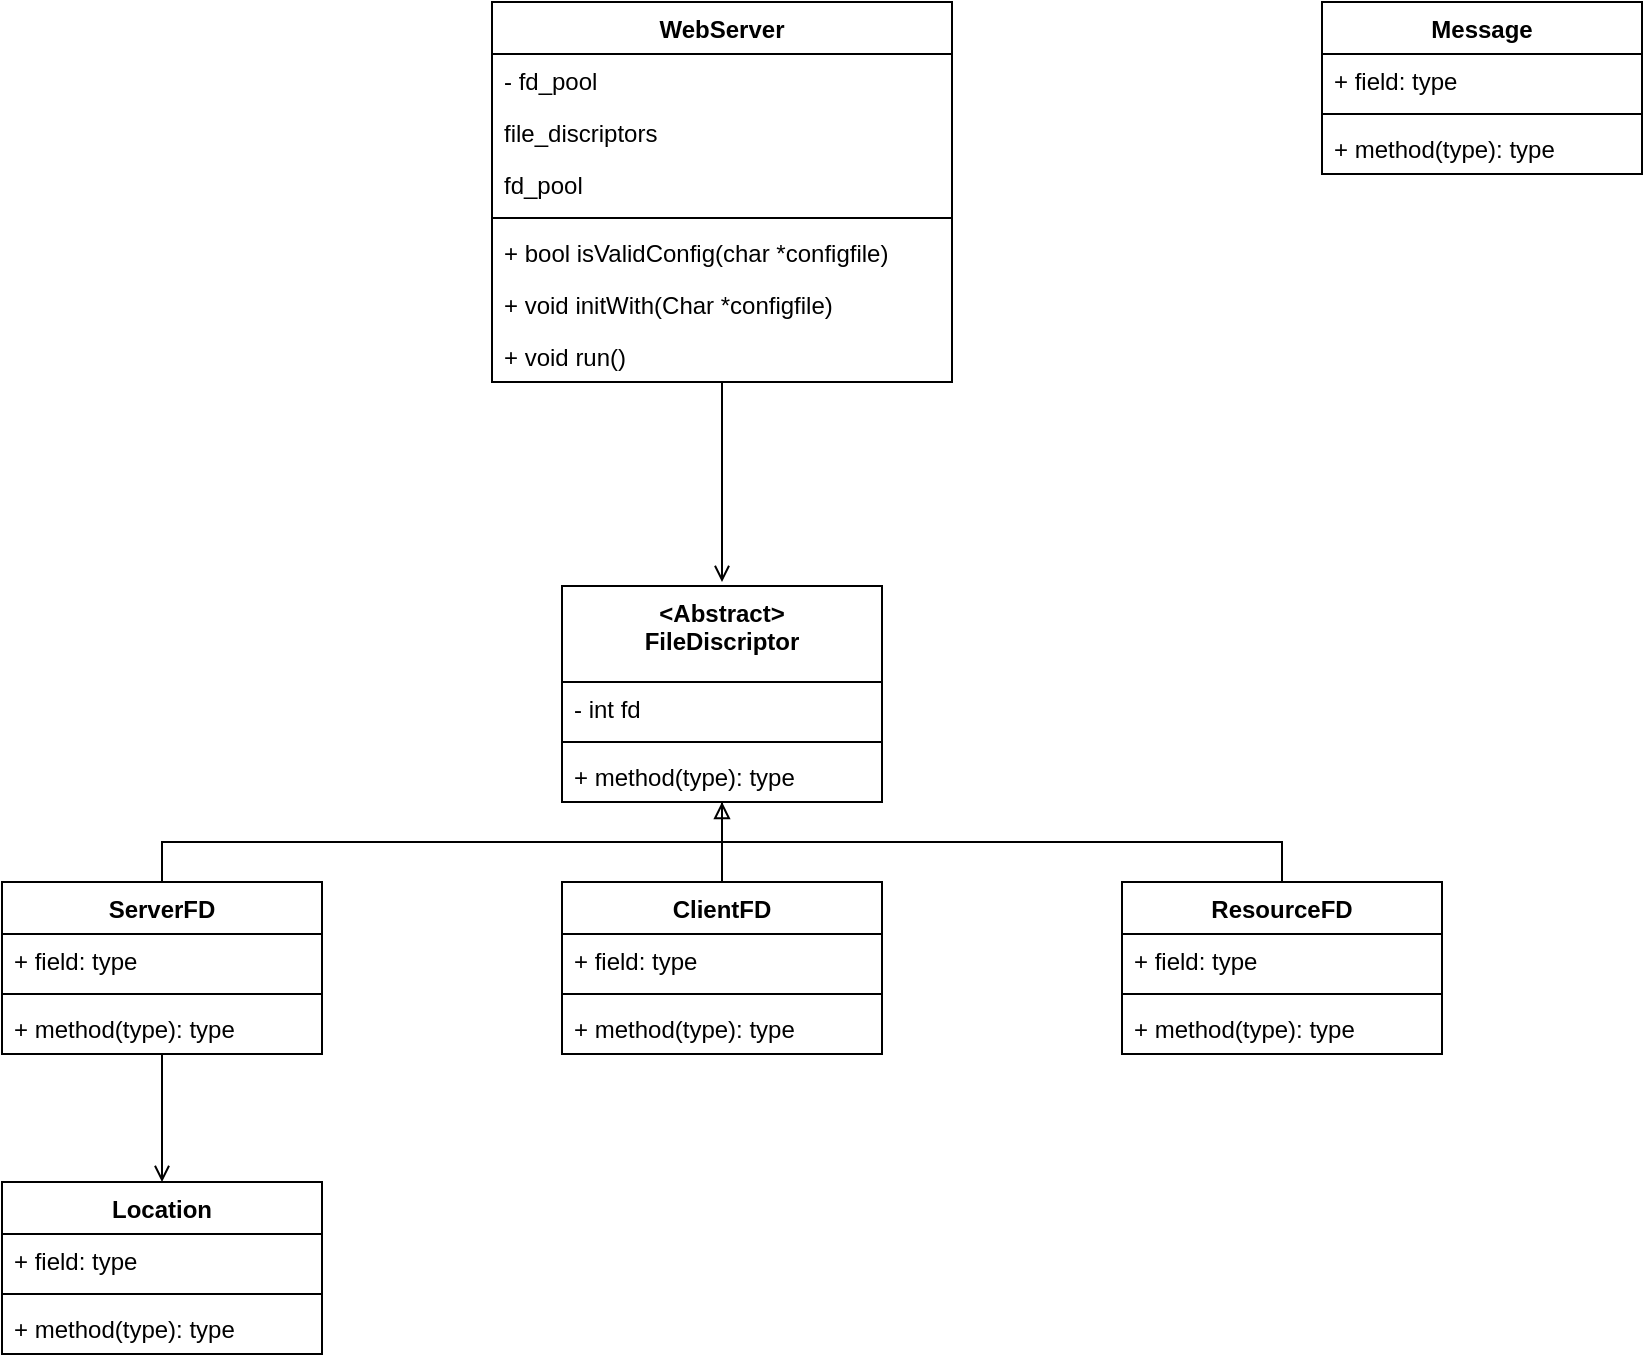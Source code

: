 <mxfile>
    <diagram id="C5RBs43oDa-KdzZeNtuy" name="Page-1">
        <mxGraphModel dx="1050" dy="1056" grid="1" gridSize="10" guides="1" tooltips="1" connect="1" arrows="1" fold="1" page="1" pageScale="1" pageWidth="827" pageHeight="1169" math="0" shadow="0">
            <root>
                <mxCell id="WIyWlLk6GJQsqaUBKTNV-0"/>
                <mxCell id="WIyWlLk6GJQsqaUBKTNV-1" parent="WIyWlLk6GJQsqaUBKTNV-0"/>
                <mxCell id="vcVR1cKfBz68j4FEzsIe-49" style="edgeStyle=orthogonalEdgeStyle;rounded=0;orthogonalLoop=1;jettySize=auto;html=1;endArrow=open;endFill=0;" parent="WIyWlLk6GJQsqaUBKTNV-1" source="vcVR1cKfBz68j4FEzsIe-17" edge="1">
                    <mxGeometry relative="1" as="geometry">
                        <mxPoint x="360" y="300" as="targetPoint"/>
                    </mxGeometry>
                </mxCell>
                <mxCell id="vcVR1cKfBz68j4FEzsIe-17" value="WebServer" style="swimlane;fontStyle=1;align=center;verticalAlign=top;childLayout=stackLayout;horizontal=1;startSize=26;horizontalStack=0;resizeParent=1;resizeParentMax=0;resizeLast=0;collapsible=1;marginBottom=0;" parent="WIyWlLk6GJQsqaUBKTNV-1" vertex="1">
                    <mxGeometry x="245" y="10" width="230" height="190" as="geometry"/>
                </mxCell>
                <mxCell id="vcVR1cKfBz68j4FEzsIe-18" value="- fd_pool" style="text;strokeColor=none;fillColor=none;align=left;verticalAlign=top;spacingLeft=4;spacingRight=4;overflow=hidden;rotatable=0;points=[[0,0.5],[1,0.5]];portConstraint=eastwest;" parent="vcVR1cKfBz68j4FEzsIe-17" vertex="1">
                    <mxGeometry y="26" width="230" height="26" as="geometry"/>
                </mxCell>
                <mxCell id="vcVR1cKfBz68j4FEzsIe-21" value="file_discriptors" style="text;strokeColor=none;fillColor=none;align=left;verticalAlign=top;spacingLeft=4;spacingRight=4;overflow=hidden;rotatable=0;points=[[0,0.5],[1,0.5]];portConstraint=eastwest;" parent="vcVR1cKfBz68j4FEzsIe-17" vertex="1">
                    <mxGeometry y="52" width="230" height="26" as="geometry"/>
                </mxCell>
                <mxCell id="vcVR1cKfBz68j4FEzsIe-22" value="fd_pool" style="text;strokeColor=none;fillColor=none;align=left;verticalAlign=top;spacingLeft=4;spacingRight=4;overflow=hidden;rotatable=0;points=[[0,0.5],[1,0.5]];portConstraint=eastwest;" parent="vcVR1cKfBz68j4FEzsIe-17" vertex="1">
                    <mxGeometry y="78" width="230" height="26" as="geometry"/>
                </mxCell>
                <mxCell id="vcVR1cKfBz68j4FEzsIe-19" value="" style="line;strokeWidth=1;fillColor=none;align=left;verticalAlign=middle;spacingTop=-1;spacingLeft=3;spacingRight=3;rotatable=0;labelPosition=right;points=[];portConstraint=eastwest;" parent="vcVR1cKfBz68j4FEzsIe-17" vertex="1">
                    <mxGeometry y="104" width="230" height="8" as="geometry"/>
                </mxCell>
                <mxCell id="vcVR1cKfBz68j4FEzsIe-54" value="+ bool isValidConfig(char *configfile)" style="text;strokeColor=none;fillColor=none;align=left;verticalAlign=top;spacingLeft=4;spacingRight=4;overflow=hidden;rotatable=0;points=[[0,0.5],[1,0.5]];portConstraint=eastwest;" parent="vcVR1cKfBz68j4FEzsIe-17" vertex="1">
                    <mxGeometry y="112" width="230" height="26" as="geometry"/>
                </mxCell>
                <mxCell id="vcVR1cKfBz68j4FEzsIe-55" value="+ void initWith(Char *configfile)" style="text;strokeColor=none;fillColor=none;align=left;verticalAlign=top;spacingLeft=4;spacingRight=4;overflow=hidden;rotatable=0;points=[[0,0.5],[1,0.5]];portConstraint=eastwest;" parent="vcVR1cKfBz68j4FEzsIe-17" vertex="1">
                    <mxGeometry y="138" width="230" height="26" as="geometry"/>
                </mxCell>
                <mxCell id="vcVR1cKfBz68j4FEzsIe-56" value="+ void run()" style="text;strokeColor=none;fillColor=none;align=left;verticalAlign=top;spacingLeft=4;spacingRight=4;overflow=hidden;rotatable=0;points=[[0,0.5],[1,0.5]];portConstraint=eastwest;" parent="vcVR1cKfBz68j4FEzsIe-17" vertex="1">
                    <mxGeometry y="164" width="230" height="26" as="geometry"/>
                </mxCell>
                <mxCell id="vcVR1cKfBz68j4FEzsIe-23" value="&lt;Abstract&gt;&#10;FileDiscriptor" style="swimlane;fontStyle=1;align=center;verticalAlign=top;childLayout=stackLayout;horizontal=1;startSize=48;horizontalStack=0;resizeParent=1;resizeParentMax=0;resizeLast=0;collapsible=1;marginBottom=0;" parent="WIyWlLk6GJQsqaUBKTNV-1" vertex="1">
                    <mxGeometry x="280" y="302" width="160" height="108" as="geometry"/>
                </mxCell>
                <mxCell id="vcVR1cKfBz68j4FEzsIe-24" value="- int fd" style="text;strokeColor=none;fillColor=none;align=left;verticalAlign=top;spacingLeft=4;spacingRight=4;overflow=hidden;rotatable=0;points=[[0,0.5],[1,0.5]];portConstraint=eastwest;" parent="vcVR1cKfBz68j4FEzsIe-23" vertex="1">
                    <mxGeometry y="48" width="160" height="26" as="geometry"/>
                </mxCell>
                <mxCell id="vcVR1cKfBz68j4FEzsIe-25" value="" style="line;strokeWidth=1;fillColor=none;align=left;verticalAlign=middle;spacingTop=-1;spacingLeft=3;spacingRight=3;rotatable=0;labelPosition=right;points=[];portConstraint=eastwest;" parent="vcVR1cKfBz68j4FEzsIe-23" vertex="1">
                    <mxGeometry y="74" width="160" height="8" as="geometry"/>
                </mxCell>
                <mxCell id="vcVR1cKfBz68j4FEzsIe-26" value="+ method(type): type" style="text;strokeColor=none;fillColor=none;align=left;verticalAlign=top;spacingLeft=4;spacingRight=4;overflow=hidden;rotatable=0;points=[[0,0.5],[1,0.5]];portConstraint=eastwest;" parent="vcVR1cKfBz68j4FEzsIe-23" vertex="1">
                    <mxGeometry y="82" width="160" height="26" as="geometry"/>
                </mxCell>
                <mxCell id="vcVR1cKfBz68j4FEzsIe-40" style="edgeStyle=orthogonalEdgeStyle;rounded=0;orthogonalLoop=1;jettySize=auto;html=1;exitX=0.5;exitY=0;exitDx=0;exitDy=0;endArrow=block;endFill=0;" parent="WIyWlLk6GJQsqaUBKTNV-1" source="vcVR1cKfBz68j4FEzsIe-27" target="vcVR1cKfBz68j4FEzsIe-23" edge="1">
                    <mxGeometry relative="1" as="geometry"/>
                </mxCell>
                <mxCell id="vcVR1cKfBz68j4FEzsIe-48" style="edgeStyle=orthogonalEdgeStyle;rounded=0;orthogonalLoop=1;jettySize=auto;html=1;entryX=0.5;entryY=0;entryDx=0;entryDy=0;endArrow=open;endFill=0;" parent="WIyWlLk6GJQsqaUBKTNV-1" source="vcVR1cKfBz68j4FEzsIe-27" target="vcVR1cKfBz68j4FEzsIe-44" edge="1">
                    <mxGeometry relative="1" as="geometry"/>
                </mxCell>
                <mxCell id="vcVR1cKfBz68j4FEzsIe-27" value="ServerFD" style="swimlane;fontStyle=1;align=center;verticalAlign=top;childLayout=stackLayout;horizontal=1;startSize=26;horizontalStack=0;resizeParent=1;resizeParentMax=0;resizeLast=0;collapsible=1;marginBottom=0;" parent="WIyWlLk6GJQsqaUBKTNV-1" vertex="1">
                    <mxGeometry y="450" width="160" height="86" as="geometry"/>
                </mxCell>
                <mxCell id="vcVR1cKfBz68j4FEzsIe-28" value="+ field: type" style="text;strokeColor=none;fillColor=none;align=left;verticalAlign=top;spacingLeft=4;spacingRight=4;overflow=hidden;rotatable=0;points=[[0,0.5],[1,0.5]];portConstraint=eastwest;" parent="vcVR1cKfBz68j4FEzsIe-27" vertex="1">
                    <mxGeometry y="26" width="160" height="26" as="geometry"/>
                </mxCell>
                <mxCell id="vcVR1cKfBz68j4FEzsIe-29" value="" style="line;strokeWidth=1;fillColor=none;align=left;verticalAlign=middle;spacingTop=-1;spacingLeft=3;spacingRight=3;rotatable=0;labelPosition=right;points=[];portConstraint=eastwest;" parent="vcVR1cKfBz68j4FEzsIe-27" vertex="1">
                    <mxGeometry y="52" width="160" height="8" as="geometry"/>
                </mxCell>
                <mxCell id="vcVR1cKfBz68j4FEzsIe-30" value="+ method(type): type" style="text;strokeColor=none;fillColor=none;align=left;verticalAlign=top;spacingLeft=4;spacingRight=4;overflow=hidden;rotatable=0;points=[[0,0.5],[1,0.5]];portConstraint=eastwest;" parent="vcVR1cKfBz68j4FEzsIe-27" vertex="1">
                    <mxGeometry y="60" width="160" height="26" as="geometry"/>
                </mxCell>
                <mxCell id="vcVR1cKfBz68j4FEzsIe-42" style="edgeStyle=orthogonalEdgeStyle;rounded=0;orthogonalLoop=1;jettySize=auto;html=1;exitX=0.5;exitY=0;exitDx=0;exitDy=0;endArrow=none;endFill=0;" parent="WIyWlLk6GJQsqaUBKTNV-1" source="vcVR1cKfBz68j4FEzsIe-31" edge="1">
                    <mxGeometry relative="1" as="geometry">
                        <mxPoint x="360" y="410" as="targetPoint"/>
                    </mxGeometry>
                </mxCell>
                <mxCell id="vcVR1cKfBz68j4FEzsIe-31" value="ClientFD" style="swimlane;fontStyle=1;align=center;verticalAlign=top;childLayout=stackLayout;horizontal=1;startSize=26;horizontalStack=0;resizeParent=1;resizeParentMax=0;resizeLast=0;collapsible=1;marginBottom=0;" parent="WIyWlLk6GJQsqaUBKTNV-1" vertex="1">
                    <mxGeometry x="280" y="450" width="160" height="86" as="geometry"/>
                </mxCell>
                <mxCell id="vcVR1cKfBz68j4FEzsIe-32" value="+ field: type" style="text;strokeColor=none;fillColor=none;align=left;verticalAlign=top;spacingLeft=4;spacingRight=4;overflow=hidden;rotatable=0;points=[[0,0.5],[1,0.5]];portConstraint=eastwest;" parent="vcVR1cKfBz68j4FEzsIe-31" vertex="1">
                    <mxGeometry y="26" width="160" height="26" as="geometry"/>
                </mxCell>
                <mxCell id="vcVR1cKfBz68j4FEzsIe-33" value="" style="line;strokeWidth=1;fillColor=none;align=left;verticalAlign=middle;spacingTop=-1;spacingLeft=3;spacingRight=3;rotatable=0;labelPosition=right;points=[];portConstraint=eastwest;" parent="vcVR1cKfBz68j4FEzsIe-31" vertex="1">
                    <mxGeometry y="52" width="160" height="8" as="geometry"/>
                </mxCell>
                <mxCell id="vcVR1cKfBz68j4FEzsIe-34" value="+ method(type): type" style="text;strokeColor=none;fillColor=none;align=left;verticalAlign=top;spacingLeft=4;spacingRight=4;overflow=hidden;rotatable=0;points=[[0,0.5],[1,0.5]];portConstraint=eastwest;" parent="vcVR1cKfBz68j4FEzsIe-31" vertex="1">
                    <mxGeometry y="60" width="160" height="26" as="geometry"/>
                </mxCell>
                <mxCell id="vcVR1cKfBz68j4FEzsIe-43" style="edgeStyle=orthogonalEdgeStyle;rounded=0;orthogonalLoop=1;jettySize=auto;html=1;exitX=0.5;exitY=0;exitDx=0;exitDy=0;endArrow=none;endFill=0;" parent="WIyWlLk6GJQsqaUBKTNV-1" source="vcVR1cKfBz68j4FEzsIe-35" edge="1">
                    <mxGeometry relative="1" as="geometry">
                        <mxPoint x="360" y="420" as="targetPoint"/>
                        <Array as="points">
                            <mxPoint x="640" y="430"/>
                            <mxPoint x="360" y="430"/>
                        </Array>
                    </mxGeometry>
                </mxCell>
                <mxCell id="vcVR1cKfBz68j4FEzsIe-35" value="ResourceFD" style="swimlane;fontStyle=1;align=center;verticalAlign=top;childLayout=stackLayout;horizontal=1;startSize=26;horizontalStack=0;resizeParent=1;resizeParentMax=0;resizeLast=0;collapsible=1;marginBottom=0;" parent="WIyWlLk6GJQsqaUBKTNV-1" vertex="1">
                    <mxGeometry x="560" y="450" width="160" height="86" as="geometry"/>
                </mxCell>
                <mxCell id="vcVR1cKfBz68j4FEzsIe-36" value="+ field: type" style="text;strokeColor=none;fillColor=none;align=left;verticalAlign=top;spacingLeft=4;spacingRight=4;overflow=hidden;rotatable=0;points=[[0,0.5],[1,0.5]];portConstraint=eastwest;" parent="vcVR1cKfBz68j4FEzsIe-35" vertex="1">
                    <mxGeometry y="26" width="160" height="26" as="geometry"/>
                </mxCell>
                <mxCell id="vcVR1cKfBz68j4FEzsIe-37" value="" style="line;strokeWidth=1;fillColor=none;align=left;verticalAlign=middle;spacingTop=-1;spacingLeft=3;spacingRight=3;rotatable=0;labelPosition=right;points=[];portConstraint=eastwest;" parent="vcVR1cKfBz68j4FEzsIe-35" vertex="1">
                    <mxGeometry y="52" width="160" height="8" as="geometry"/>
                </mxCell>
                <mxCell id="vcVR1cKfBz68j4FEzsIe-38" value="+ method(type): type" style="text;strokeColor=none;fillColor=none;align=left;verticalAlign=top;spacingLeft=4;spacingRight=4;overflow=hidden;rotatable=0;points=[[0,0.5],[1,0.5]];portConstraint=eastwest;" parent="vcVR1cKfBz68j4FEzsIe-35" vertex="1">
                    <mxGeometry y="60" width="160" height="26" as="geometry"/>
                </mxCell>
                <mxCell id="vcVR1cKfBz68j4FEzsIe-44" value="Location" style="swimlane;fontStyle=1;align=center;verticalAlign=top;childLayout=stackLayout;horizontal=1;startSize=26;horizontalStack=0;resizeParent=1;resizeParentMax=0;resizeLast=0;collapsible=1;marginBottom=0;" parent="WIyWlLk6GJQsqaUBKTNV-1" vertex="1">
                    <mxGeometry y="600" width="160" height="86" as="geometry"/>
                </mxCell>
                <mxCell id="vcVR1cKfBz68j4FEzsIe-45" value="+ field: type" style="text;strokeColor=none;fillColor=none;align=left;verticalAlign=top;spacingLeft=4;spacingRight=4;overflow=hidden;rotatable=0;points=[[0,0.5],[1,0.5]];portConstraint=eastwest;" parent="vcVR1cKfBz68j4FEzsIe-44" vertex="1">
                    <mxGeometry y="26" width="160" height="26" as="geometry"/>
                </mxCell>
                <mxCell id="vcVR1cKfBz68j4FEzsIe-46" value="" style="line;strokeWidth=1;fillColor=none;align=left;verticalAlign=middle;spacingTop=-1;spacingLeft=3;spacingRight=3;rotatable=0;labelPosition=right;points=[];portConstraint=eastwest;" parent="vcVR1cKfBz68j4FEzsIe-44" vertex="1">
                    <mxGeometry y="52" width="160" height="8" as="geometry"/>
                </mxCell>
                <mxCell id="vcVR1cKfBz68j4FEzsIe-47" value="+ method(type): type" style="text;strokeColor=none;fillColor=none;align=left;verticalAlign=top;spacingLeft=4;spacingRight=4;overflow=hidden;rotatable=0;points=[[0,0.5],[1,0.5]];portConstraint=eastwest;" parent="vcVR1cKfBz68j4FEzsIe-44" vertex="1">
                    <mxGeometry y="60" width="160" height="26" as="geometry"/>
                </mxCell>
                <mxCell id="vcVR1cKfBz68j4FEzsIe-50" value="Message" style="swimlane;fontStyle=1;align=center;verticalAlign=top;childLayout=stackLayout;horizontal=1;startSize=26;horizontalStack=0;resizeParent=1;resizeParentMax=0;resizeLast=0;collapsible=1;marginBottom=0;" parent="WIyWlLk6GJQsqaUBKTNV-1" vertex="1">
                    <mxGeometry x="660" y="10" width="160" height="86" as="geometry"/>
                </mxCell>
                <mxCell id="vcVR1cKfBz68j4FEzsIe-51" value="+ field: type" style="text;strokeColor=none;fillColor=none;align=left;verticalAlign=top;spacingLeft=4;spacingRight=4;overflow=hidden;rotatable=0;points=[[0,0.5],[1,0.5]];portConstraint=eastwest;" parent="vcVR1cKfBz68j4FEzsIe-50" vertex="1">
                    <mxGeometry y="26" width="160" height="26" as="geometry"/>
                </mxCell>
                <mxCell id="vcVR1cKfBz68j4FEzsIe-52" value="" style="line;strokeWidth=1;fillColor=none;align=left;verticalAlign=middle;spacingTop=-1;spacingLeft=3;spacingRight=3;rotatable=0;labelPosition=right;points=[];portConstraint=eastwest;" parent="vcVR1cKfBz68j4FEzsIe-50" vertex="1">
                    <mxGeometry y="52" width="160" height="8" as="geometry"/>
                </mxCell>
                <mxCell id="vcVR1cKfBz68j4FEzsIe-53" value="+ method(type): type" style="text;strokeColor=none;fillColor=none;align=left;verticalAlign=top;spacingLeft=4;spacingRight=4;overflow=hidden;rotatable=0;points=[[0,0.5],[1,0.5]];portConstraint=eastwest;" parent="vcVR1cKfBz68j4FEzsIe-50" vertex="1">
                    <mxGeometry y="60" width="160" height="26" as="geometry"/>
                </mxCell>
            </root>
        </mxGraphModel>
    </diagram>
</mxfile>